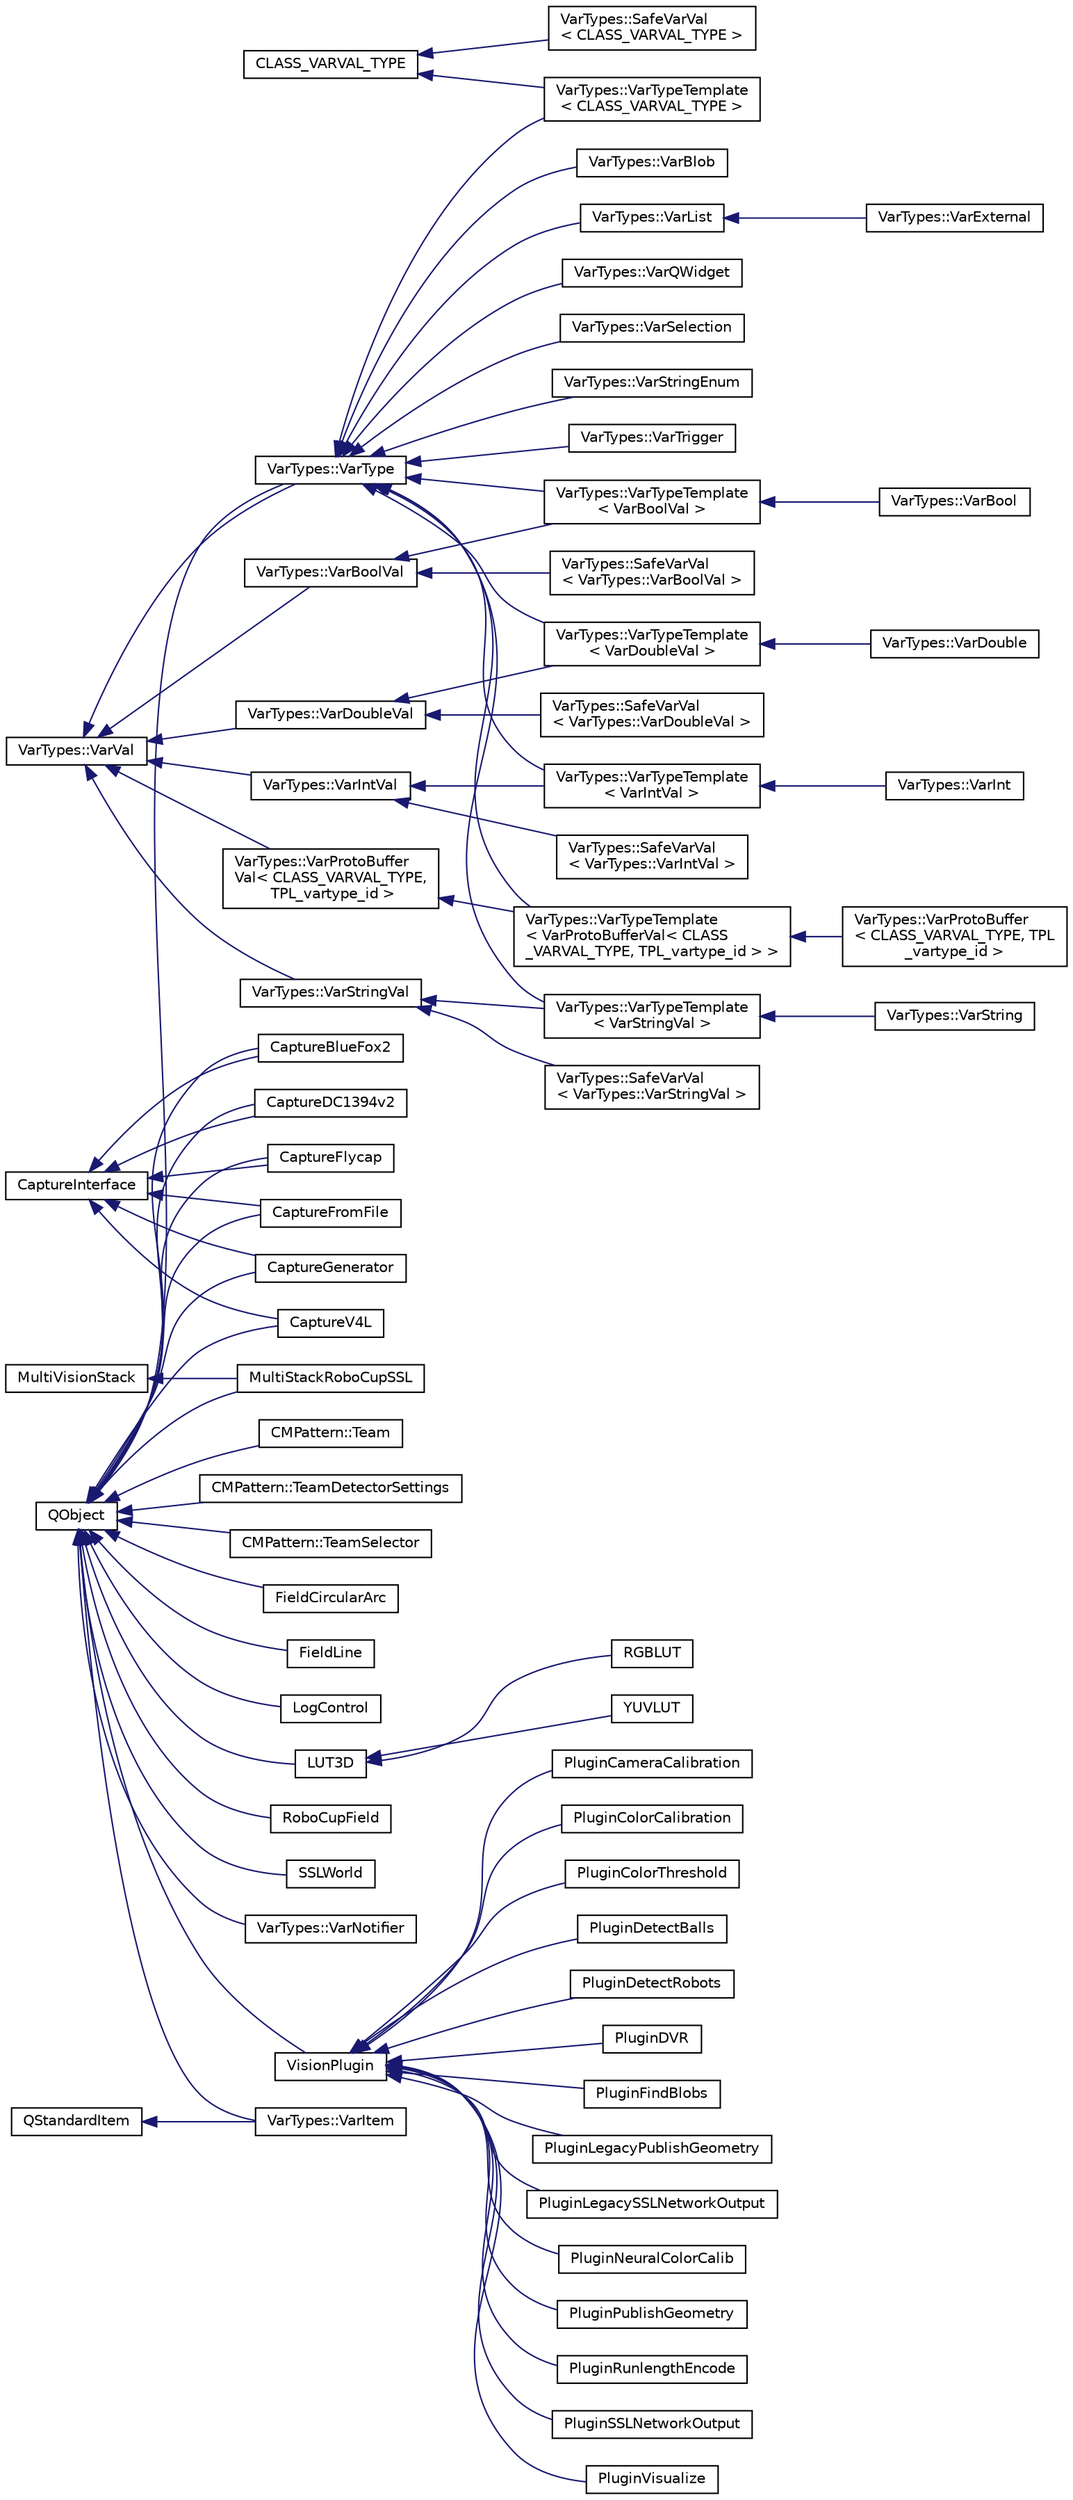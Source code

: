 digraph "Graphical Class Hierarchy"
{
 // INTERACTIVE_SVG=YES
  edge [fontname="Helvetica",fontsize="10",labelfontname="Helvetica",labelfontsize="10"];
  node [fontname="Helvetica",fontsize="10",shape=record];
  rankdir="LR";
  Node1 [label="CLASS_VARVAL_TYPE",height=0.2,width=0.4,color="black", fillcolor="white", style="filled",URL="$d4/d6d/class_var_types_1_1_c_l_a_s_s___v_a_r_v_a_l___t_y_p_e.html"];
  Node1 -> Node2 [dir="back",color="midnightblue",fontsize="10",style="solid",fontname="Helvetica"];
  Node2 [label="VarTypes::SafeVarVal\l\< CLASS_VARVAL_TYPE \>",height=0.2,width=0.4,color="black", fillcolor="white", style="filled",URL="$d2/dc4/class_var_types_1_1_safe_var_val.html"];
  Node1 -> Node3 [dir="back",color="midnightblue",fontsize="10",style="solid",fontname="Helvetica"];
  Node3 [label="VarTypes::VarTypeTemplate\l\< CLASS_VARVAL_TYPE \>",height=0.2,width=0.4,color="black", fillcolor="white", style="filled",URL="$d7/d38/class_var_types_1_1_var_type_template.html"];
  Node4 [label="CaptureInterface",height=0.2,width=0.4,color="black", fillcolor="white", style="filled",URL="$d2/d7b/class_capture_interface.html",tooltip="The interface to be used by all video capture methods. "];
  Node4 -> Node5 [dir="back",color="midnightblue",fontsize="10",style="solid",fontname="Helvetica"];
  Node5 [label="CaptureBlueFox2",height=0.2,width=0.4,color="black", fillcolor="white", style="filled",URL="$d6/d65/class_capture_blue_fox2.html",tooltip="A capture class for Matrix-Vision BlueFox2 cameras. "];
  Node4 -> Node6 [dir="back",color="midnightblue",fontsize="10",style="solid",fontname="Helvetica"];
  Node6 [label="CaptureDC1394v2",height=0.2,width=0.4,color="black", fillcolor="white", style="filled",URL="$d9/db2/class_capture_d_c1394v2.html",tooltip="A libdc1394v2-based Firewire Capture Class. "];
  Node4 -> Node7 [dir="back",color="midnightblue",fontsize="10",style="solid",fontname="Helvetica"];
  Node7 [label="CaptureFlycap",height=0.2,width=0.4,color="black", fillcolor="white", style="filled",URL="$d0/de8/class_capture_flycap.html"];
  Node4 -> Node8 [dir="back",color="midnightblue",fontsize="10",style="solid",fontname="Helvetica"];
  Node8 [label="CaptureFromFile",height=0.2,width=0.4,color="black", fillcolor="white", style="filled",URL="$d7/d6f/class_capture_from_file.html"];
  Node4 -> Node9 [dir="back",color="midnightblue",fontsize="10",style="solid",fontname="Helvetica"];
  Node9 [label="CaptureGenerator",height=0.2,width=0.4,color="black", fillcolor="white", style="filled",URL="$d8/d4a/class_capture_generator.html"];
  Node4 -> Node10 [dir="back",color="midnightblue",fontsize="10",style="solid",fontname="Helvetica"];
  Node10 [label="CaptureV4L",height=0.2,width=0.4,color="black", fillcolor="white", style="filled",URL="$d8/d36/class_capture_v4_l.html",tooltip="A v4l-based USB/Video For Linux Capture Class. "];
  Node11 [label="MultiVisionStack",height=0.2,width=0.4,color="black", fillcolor="white", style="filled",URL="$dc/d23/class_multi_vision_stack.html",tooltip="Base-class of a multi-threaded / multi-camera vision stack. "];
  Node11 -> Node12 [dir="back",color="midnightblue",fontsize="10",style="solid",fontname="Helvetica"];
  Node12 [label="MultiStackRoboCupSSL",height=0.2,width=0.4,color="black", fillcolor="white", style="filled",URL="$d0/d9b/class_multi_stack_robo_cup_s_s_l.html",tooltip="The multi-camera vision processing stack used for the RoboCup SSL vision system. "];
  Node13 [label="QObject",height=0.2,width=0.4,color="black", fillcolor="white", style="filled",URL="$dc/d4f/class_q_object.html"];
  Node13 -> Node5 [dir="back",color="midnightblue",fontsize="10",style="solid",fontname="Helvetica"];
  Node13 -> Node6 [dir="back",color="midnightblue",fontsize="10",style="solid",fontname="Helvetica"];
  Node13 -> Node7 [dir="back",color="midnightblue",fontsize="10",style="solid",fontname="Helvetica"];
  Node13 -> Node8 [dir="back",color="midnightblue",fontsize="10",style="solid",fontname="Helvetica"];
  Node13 -> Node9 [dir="back",color="midnightblue",fontsize="10",style="solid",fontname="Helvetica"];
  Node13 -> Node10 [dir="back",color="midnightblue",fontsize="10",style="solid",fontname="Helvetica"];
  Node13 -> Node14 [dir="back",color="midnightblue",fontsize="10",style="solid",fontname="Helvetica"];
  Node14 [label="CMPattern::Team",height=0.2,width=0.4,color="black", fillcolor="white", style="filled",URL="$dd/d8f/class_c_m_pattern_1_1_team.html"];
  Node13 -> Node15 [dir="back",color="midnightblue",fontsize="10",style="solid",fontname="Helvetica"];
  Node15 [label="CMPattern::TeamDetectorSettings",height=0.2,width=0.4,color="black", fillcolor="white", style="filled",URL="$d2/d12/class_c_m_pattern_1_1_team_detector_settings.html"];
  Node13 -> Node16 [dir="back",color="midnightblue",fontsize="10",style="solid",fontname="Helvetica"];
  Node16 [label="CMPattern::TeamSelector",height=0.2,width=0.4,color="black", fillcolor="white", style="filled",URL="$da/d75/class_c_m_pattern_1_1_team_selector.html"];
  Node13 -> Node17 [dir="back",color="midnightblue",fontsize="10",style="solid",fontname="Helvetica"];
  Node17 [label="FieldCircularArc",height=0.2,width=0.4,color="black", fillcolor="white", style="filled",URL="$da/d15/class_field_circular_arc.html"];
  Node13 -> Node18 [dir="back",color="midnightblue",fontsize="10",style="solid",fontname="Helvetica"];
  Node18 [label="FieldLine",height=0.2,width=0.4,color="black", fillcolor="white", style="filled",URL="$db/dda/class_field_line.html"];
  Node13 -> Node19 [dir="back",color="midnightblue",fontsize="10",style="solid",fontname="Helvetica"];
  Node19 [label="LogControl",height=0.2,width=0.4,color="black", fillcolor="white", style="filled",URL="$d5/d0b/class_log_control.html"];
  Node13 -> Node20 [dir="back",color="midnightblue",fontsize="10",style="solid",fontname="Helvetica"];
  Node20 [label="LUT3D",height=0.2,width=0.4,color="black", fillcolor="white", style="filled",URL="$d7/d15/class_l_u_t3_d.html",tooltip="A general 3D LUT class, allowing fast bit-wise lookup. "];
  Node20 -> Node21 [dir="back",color="midnightblue",fontsize="10",style="solid",fontname="Helvetica"];
  Node21 [label="RGBLUT",height=0.2,width=0.4,color="black", fillcolor="white", style="filled",URL="$df/d67/class_r_g_b_l_u_t.html",tooltip="A 3D RGB LUT. "];
  Node20 -> Node22 [dir="back",color="midnightblue",fontsize="10",style="solid",fontname="Helvetica"];
  Node22 [label="YUVLUT",height=0.2,width=0.4,color="black", fillcolor="white", style="filled",URL="$d6/d88/class_y_u_v_l_u_t.html",tooltip="A 3D YUV LUT. "];
  Node13 -> Node12 [dir="back",color="midnightblue",fontsize="10",style="solid",fontname="Helvetica"];
  Node13 -> Node23 [dir="back",color="midnightblue",fontsize="10",style="solid",fontname="Helvetica"];
  Node23 [label="RoboCupField",height=0.2,width=0.4,color="black", fillcolor="white", style="filled",URL="$d2/d6f/class_robo_cup_field.html",tooltip="Definition of all variables for a symmetric, regulation-style RoboCup SSL field. "];
  Node13 -> Node24 [dir="back",color="midnightblue",fontsize="10",style="solid",fontname="Helvetica"];
  Node24 [label="SSLWorld",height=0.2,width=0.4,color="black", fillcolor="white", style="filled",URL="$d9/d7f/class_s_s_l_world.html"];
  Node13 -> Node25 [dir="back",color="midnightblue",fontsize="10",style="solid",fontname="Helvetica"];
  Node25 [label="VarTypes::VarItem",height=0.2,width=0.4,color="black", fillcolor="white", style="filled",URL="$d3/d53/class_var_types_1_1_var_item.html",tooltip="The &#39;item&#39; inheriting QStandardItem for displaying VarTypes in the QT4 Item-Model. "];
  Node13 -> Node26 [dir="back",color="midnightblue",fontsize="10",style="solid",fontname="Helvetica"];
  Node26 [label="VarTypes::VarNotifier",height=0.2,width=0.4,color="black", fillcolor="white", style="filled",URL="$d6/d76/class_var_types_1_1_var_notifier.html",tooltip="A helper class which accumulates the occurence of VarType changes. "];
  Node13 -> Node27 [dir="back",color="midnightblue",fontsize="10",style="solid",fontname="Helvetica"];
  Node27 [label="VarTypes::VarType",height=0.2,width=0.4,color="black", fillcolor="white", style="filled",URL="$d4/d59/class_var_types_1_1_var_type.html",tooltip="The base class of the VarTypes system. "];
  Node27 -> Node28 [dir="back",color="midnightblue",fontsize="10",style="solid",fontname="Helvetica"];
  Node28 [label="VarTypes::VarBlob",height=0.2,width=0.4,color="black", fillcolor="white", style="filled",URL="$d3/dac/class_var_types_1_1_var_blob.html",tooltip="A Vartype for storing binary data. "];
  Node27 -> Node29 [dir="back",color="midnightblue",fontsize="10",style="solid",fontname="Helvetica"];
  Node29 [label="VarTypes::VarList",height=0.2,width=0.4,color="black", fillcolor="white", style="filled",URL="$d1/d74/class_var_types_1_1_var_list.html",tooltip="This is the list type of the VarTypes system. "];
  Node29 -> Node30 [dir="back",color="midnightblue",fontsize="10",style="solid",fontname="Helvetica"];
  Node30 [label="VarTypes::VarExternal",height=0.2,width=0.4,color="black", fillcolor="white", style="filled",URL="$d3/de2/class_var_types_1_1_var_external.html",tooltip="A list of VarTypes to be stored in an separate XML file. "];
  Node27 -> Node31 [dir="back",color="midnightblue",fontsize="10",style="solid",fontname="Helvetica"];
  Node31 [label="VarTypes::VarQWidget",height=0.2,width=0.4,color="black", fillcolor="white", style="filled",URL="$d4/d8a/class_var_types_1_1_var_q_widget.html",tooltip="An Vartype for embedding QWidgets into the Var-tree. "];
  Node27 -> Node32 [dir="back",color="midnightblue",fontsize="10",style="solid",fontname="Helvetica"];
  Node32 [label="VarTypes::VarSelection",height=0.2,width=0.4,color="black", fillcolor="white", style="filled",URL="$de/d3e/class_var_types_1_1_var_selection.html",tooltip="This is the multi-selection VarType of the VarTypes system. "];
  Node27 -> Node33 [dir="back",color="midnightblue",fontsize="10",style="solid",fontname="Helvetica"];
  Node33 [label="VarTypes::VarStringEnum",height=0.2,width=0.4,color="black", fillcolor="white", style="filled",URL="$dc/d6f/class_var_types_1_1_var_string_enum.html",tooltip="This is the string enumeration VarType of the VarTypes system. "];
  Node27 -> Node34 [dir="back",color="midnightblue",fontsize="10",style="solid",fontname="Helvetica"];
  Node34 [label="VarTypes::VarTrigger",height=0.2,width=0.4,color="black", fillcolor="white", style="filled",URL="$d8/d89/class_var_types_1_1_var_trigger.html",tooltip="This is a Trigger-like VarType of the VarTypes system. "];
  Node27 -> Node3 [dir="back",color="midnightblue",fontsize="10",style="solid",fontname="Helvetica"];
  Node27 -> Node35 [dir="back",color="midnightblue",fontsize="10",style="solid",fontname="Helvetica"];
  Node35 [label="VarTypes::VarTypeTemplate\l\< VarBoolVal \>",height=0.2,width=0.4,color="black", fillcolor="white", style="filled",URL="$d7/d38/class_var_types_1_1_var_type_template.html"];
  Node35 -> Node36 [dir="back",color="midnightblue",fontsize="10",style="solid",fontname="Helvetica"];
  Node36 [label="VarTypes::VarBool",height=0.2,width=0.4,color="black", fillcolor="white", style="filled",URL="$dc/da5/class_var_types_1_1_var_bool.html",tooltip="A Vartype for storing booleans. "];
  Node27 -> Node37 [dir="back",color="midnightblue",fontsize="10",style="solid",fontname="Helvetica"];
  Node37 [label="VarTypes::VarTypeTemplate\l\< VarDoubleVal \>",height=0.2,width=0.4,color="black", fillcolor="white", style="filled",URL="$d7/d38/class_var_types_1_1_var_type_template.html"];
  Node37 -> Node38 [dir="back",color="midnightblue",fontsize="10",style="solid",fontname="Helvetica"];
  Node38 [label="VarTypes::VarDouble",height=0.2,width=0.4,color="black", fillcolor="white", style="filled",URL="$d6/de9/class_var_types_1_1_var_double.html",tooltip="A Vartype for storing double precision floating points. "];
  Node27 -> Node39 [dir="back",color="midnightblue",fontsize="10",style="solid",fontname="Helvetica"];
  Node39 [label="VarTypes::VarTypeTemplate\l\< VarIntVal \>",height=0.2,width=0.4,color="black", fillcolor="white", style="filled",URL="$d7/d38/class_var_types_1_1_var_type_template.html"];
  Node39 -> Node40 [dir="back",color="midnightblue",fontsize="10",style="solid",fontname="Helvetica"];
  Node40 [label="VarTypes::VarInt",height=0.2,width=0.4,color="black", fillcolor="white", style="filled",URL="$d0/d6c/class_var_types_1_1_var_int.html",tooltip="A Vartype for storing integers. "];
  Node27 -> Node41 [dir="back",color="midnightblue",fontsize="10",style="solid",fontname="Helvetica"];
  Node41 [label="VarTypes::VarTypeTemplate\l\< VarProtoBufferVal\< CLASS\l_VARVAL_TYPE, TPL_vartype_id \> \>",height=0.2,width=0.4,color="black", fillcolor="white", style="filled",URL="$d7/d38/class_var_types_1_1_var_type_template.html"];
  Node41 -> Node42 [dir="back",color="midnightblue",fontsize="10",style="solid",fontname="Helvetica"];
  Node42 [label="VarTypes::VarProtoBuffer\l\< CLASS_VARVAL_TYPE, TPL\l_vartype_id \>",height=0.2,width=0.4,color="black", fillcolor="white", style="filled",URL="$dc/d0b/class_var_types_1_1_var_proto_buffer.html",tooltip="A Vartype for storing integers. "];
  Node27 -> Node43 [dir="back",color="midnightblue",fontsize="10",style="solid",fontname="Helvetica"];
  Node43 [label="VarTypes::VarTypeTemplate\l\< VarStringVal \>",height=0.2,width=0.4,color="black", fillcolor="white", style="filled",URL="$d7/d38/class_var_types_1_1_var_type_template.html"];
  Node43 -> Node44 [dir="back",color="midnightblue",fontsize="10",style="solid",fontname="Helvetica"];
  Node44 [label="VarTypes::VarString",height=0.2,width=0.4,color="black", fillcolor="white", style="filled",URL="$d5/deb/class_var_types_1_1_var_string.html",tooltip="This is the string VarType of the VarTypes system. "];
  Node13 -> Node45 [dir="back",color="midnightblue",fontsize="10",style="solid",fontname="Helvetica"];
  Node45 [label="VisionPlugin",height=0.2,width=0.4,color="black", fillcolor="white", style="filled",URL="$d8/d1e/class_vision_plugin.html",tooltip="A base class for general vision processing plugin. "];
  Node45 -> Node46 [dir="back",color="midnightblue",fontsize="10",style="solid",fontname="Helvetica"];
  Node46 [label="PluginCameraCalibration",height=0.2,width=0.4,color="black", fillcolor="white", style="filled",URL="$d7/de5/class_plugin_camera_calibration.html"];
  Node45 -> Node47 [dir="back",color="midnightblue",fontsize="10",style="solid",fontname="Helvetica"];
  Node47 [label="PluginColorCalibration",height=0.2,width=0.4,color="black", fillcolor="white", style="filled",URL="$dc/d0e/class_plugin_color_calibration.html"];
  Node45 -> Node48 [dir="back",color="midnightblue",fontsize="10",style="solid",fontname="Helvetica"];
  Node48 [label="PluginColorThreshold",height=0.2,width=0.4,color="black", fillcolor="white", style="filled",URL="$da/d9e/class_plugin_color_threshold.html"];
  Node45 -> Node49 [dir="back",color="midnightblue",fontsize="10",style="solid",fontname="Helvetica"];
  Node49 [label="PluginDetectBalls",height=0.2,width=0.4,color="black", fillcolor="white", style="filled",URL="$da/d5c/class_plugin_detect_balls.html"];
  Node45 -> Node50 [dir="back",color="midnightblue",fontsize="10",style="solid",fontname="Helvetica"];
  Node50 [label="PluginDetectRobots",height=0.2,width=0.4,color="black", fillcolor="white", style="filled",URL="$de/d27/class_plugin_detect_robots.html"];
  Node45 -> Node51 [dir="back",color="midnightblue",fontsize="10",style="solid",fontname="Helvetica"];
  Node51 [label="PluginDVR",height=0.2,width=0.4,color="black", fillcolor="white", style="filled",URL="$df/d79/class_plugin_d_v_r.html"];
  Node45 -> Node52 [dir="back",color="midnightblue",fontsize="10",style="solid",fontname="Helvetica"];
  Node52 [label="PluginFindBlobs",height=0.2,width=0.4,color="black", fillcolor="white", style="filled",URL="$d4/d88/class_plugin_find_blobs.html"];
  Node45 -> Node53 [dir="back",color="midnightblue",fontsize="10",style="solid",fontname="Helvetica"];
  Node53 [label="PluginLegacyPublishGeometry",height=0.2,width=0.4,color="black", fillcolor="white", style="filled",URL="$da/da8/class_plugin_legacy_publish_geometry.html"];
  Node45 -> Node54 [dir="back",color="midnightblue",fontsize="10",style="solid",fontname="Helvetica"];
  Node54 [label="PluginLegacySSLNetworkOutput",height=0.2,width=0.4,color="black", fillcolor="white", style="filled",URL="$df/d12/class_plugin_legacy_s_s_l_network_output.html"];
  Node45 -> Node55 [dir="back",color="midnightblue",fontsize="10",style="solid",fontname="Helvetica"];
  Node55 [label="PluginNeuralColorCalib",height=0.2,width=0.4,color="black", fillcolor="white", style="filled",URL="$d3/d7c/class_plugin_neural_color_calib.html"];
  Node45 -> Node56 [dir="back",color="midnightblue",fontsize="10",style="solid",fontname="Helvetica"];
  Node56 [label="PluginPublishGeometry",height=0.2,width=0.4,color="black", fillcolor="white", style="filled",URL="$d5/db6/class_plugin_publish_geometry.html"];
  Node45 -> Node57 [dir="back",color="midnightblue",fontsize="10",style="solid",fontname="Helvetica"];
  Node57 [label="PluginRunlengthEncode",height=0.2,width=0.4,color="black", fillcolor="white", style="filled",URL="$dd/d41/class_plugin_runlength_encode.html"];
  Node45 -> Node58 [dir="back",color="midnightblue",fontsize="10",style="solid",fontname="Helvetica"];
  Node58 [label="PluginSSLNetworkOutput",height=0.2,width=0.4,color="black", fillcolor="white", style="filled",URL="$d4/da3/class_plugin_s_s_l_network_output.html"];
  Node45 -> Node59 [dir="back",color="midnightblue",fontsize="10",style="solid",fontname="Helvetica"];
  Node59 [label="PluginVisualize",height=0.2,width=0.4,color="black", fillcolor="white", style="filled",URL="$db/d09/class_plugin_visualize.html"];
  Node60 [label="QStandardItem",height=0.2,width=0.4,color="black", fillcolor="white", style="filled",URL="$de/da7/class_q_standard_item.html"];
  Node60 -> Node25 [dir="back",color="midnightblue",fontsize="10",style="solid",fontname="Helvetica"];
  Node61 [label="VarTypes::VarVal",height=0.2,width=0.4,color="black", fillcolor="white", style="filled",URL="$d6/de8/class_var_types_1_1_var_val.html"];
  Node61 -> Node62 [dir="back",color="midnightblue",fontsize="10",style="solid",fontname="Helvetica"];
  Node62 [label="VarTypes::VarBoolVal",height=0.2,width=0.4,color="black", fillcolor="white", style="filled",URL="$d8/d0a/class_var_types_1_1_var_bool_val.html",tooltip="A Vartype for storing booleans. "];
  Node62 -> Node63 [dir="back",color="midnightblue",fontsize="10",style="solid",fontname="Helvetica"];
  Node63 [label="VarTypes::SafeVarVal\l\< VarTypes::VarBoolVal \>",height=0.2,width=0.4,color="black", fillcolor="white", style="filled",URL="$d2/dc4/class_var_types_1_1_safe_var_val.html"];
  Node62 -> Node35 [dir="back",color="midnightblue",fontsize="10",style="solid",fontname="Helvetica"];
  Node61 -> Node64 [dir="back",color="midnightblue",fontsize="10",style="solid",fontname="Helvetica"];
  Node64 [label="VarTypes::VarDoubleVal",height=0.2,width=0.4,color="black", fillcolor="white", style="filled",URL="$db/d0f/class_var_types_1_1_var_double_val.html"];
  Node64 -> Node65 [dir="back",color="midnightblue",fontsize="10",style="solid",fontname="Helvetica"];
  Node65 [label="VarTypes::SafeVarVal\l\< VarTypes::VarDoubleVal \>",height=0.2,width=0.4,color="black", fillcolor="white", style="filled",URL="$d2/dc4/class_var_types_1_1_safe_var_val.html"];
  Node64 -> Node37 [dir="back",color="midnightblue",fontsize="10",style="solid",fontname="Helvetica"];
  Node61 -> Node66 [dir="back",color="midnightblue",fontsize="10",style="solid",fontname="Helvetica"];
  Node66 [label="VarTypes::VarIntVal",height=0.2,width=0.4,color="black", fillcolor="white", style="filled",URL="$d4/dc9/class_var_types_1_1_var_int_val.html",tooltip="A Vartype for storing integers. "];
  Node66 -> Node67 [dir="back",color="midnightblue",fontsize="10",style="solid",fontname="Helvetica"];
  Node67 [label="VarTypes::SafeVarVal\l\< VarTypes::VarIntVal \>",height=0.2,width=0.4,color="black", fillcolor="white", style="filled",URL="$d2/dc4/class_var_types_1_1_safe_var_val.html"];
  Node66 -> Node39 [dir="back",color="midnightblue",fontsize="10",style="solid",fontname="Helvetica"];
  Node61 -> Node68 [dir="back",color="midnightblue",fontsize="10",style="solid",fontname="Helvetica"];
  Node68 [label="VarTypes::VarProtoBuffer\lVal\< CLASS_VARVAL_TYPE,\l TPL_vartype_id \>",height=0.2,width=0.4,color="black", fillcolor="white", style="filled",URL="$da/d1d/class_var_types_1_1_var_proto_buffer_val.html",tooltip="A Vartype that wraps around google protocol buffers. "];
  Node68 -> Node41 [dir="back",color="midnightblue",fontsize="10",style="solid",fontname="Helvetica"];
  Node61 -> Node69 [dir="back",color="midnightblue",fontsize="10",style="solid",fontname="Helvetica"];
  Node69 [label="VarTypes::VarStringVal",height=0.2,width=0.4,color="black", fillcolor="white", style="filled",URL="$db/d2f/class_var_types_1_1_var_string_val.html",tooltip="This is the string VarTypeVal of the VarTypes system. "];
  Node69 -> Node70 [dir="back",color="midnightblue",fontsize="10",style="solid",fontname="Helvetica"];
  Node70 [label="VarTypes::SafeVarVal\l\< VarTypes::VarStringVal \>",height=0.2,width=0.4,color="black", fillcolor="white", style="filled",URL="$d2/dc4/class_var_types_1_1_safe_var_val.html"];
  Node69 -> Node43 [dir="back",color="midnightblue",fontsize="10",style="solid",fontname="Helvetica"];
  Node61 -> Node27 [dir="back",color="midnightblue",fontsize="10",style="solid",fontname="Helvetica"];
}
